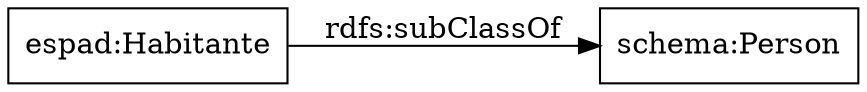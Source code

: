 digraph ar2dtool_diagram { 
rankdir=LR;
size="1000"
node [shape = rectangle, color="black"]; "espad:Habitante" "schema:Person" ; /*classes style*/
	"espad:Habitante" -> "schema:Person" [ label = "rdfs:subClassOf" ];

}
